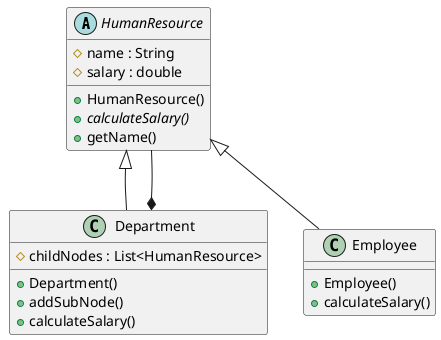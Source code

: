 @startuml
abstract class HumanResource {
    # name : String
    # salary : double
    + HumanResource()
    {abstract} + calculateSalary()
    + getName()
}
class Department {
    # childNodes : List<HumanResource>
    + Department()
    + addSubNode()
    + calculateSalary()
}
class Employee {
    + Employee()
    + calculateSalary()
}
Department -up-|> HumanResource
Employee -up-|> HumanResource
HumanResource --* Department
@enduml